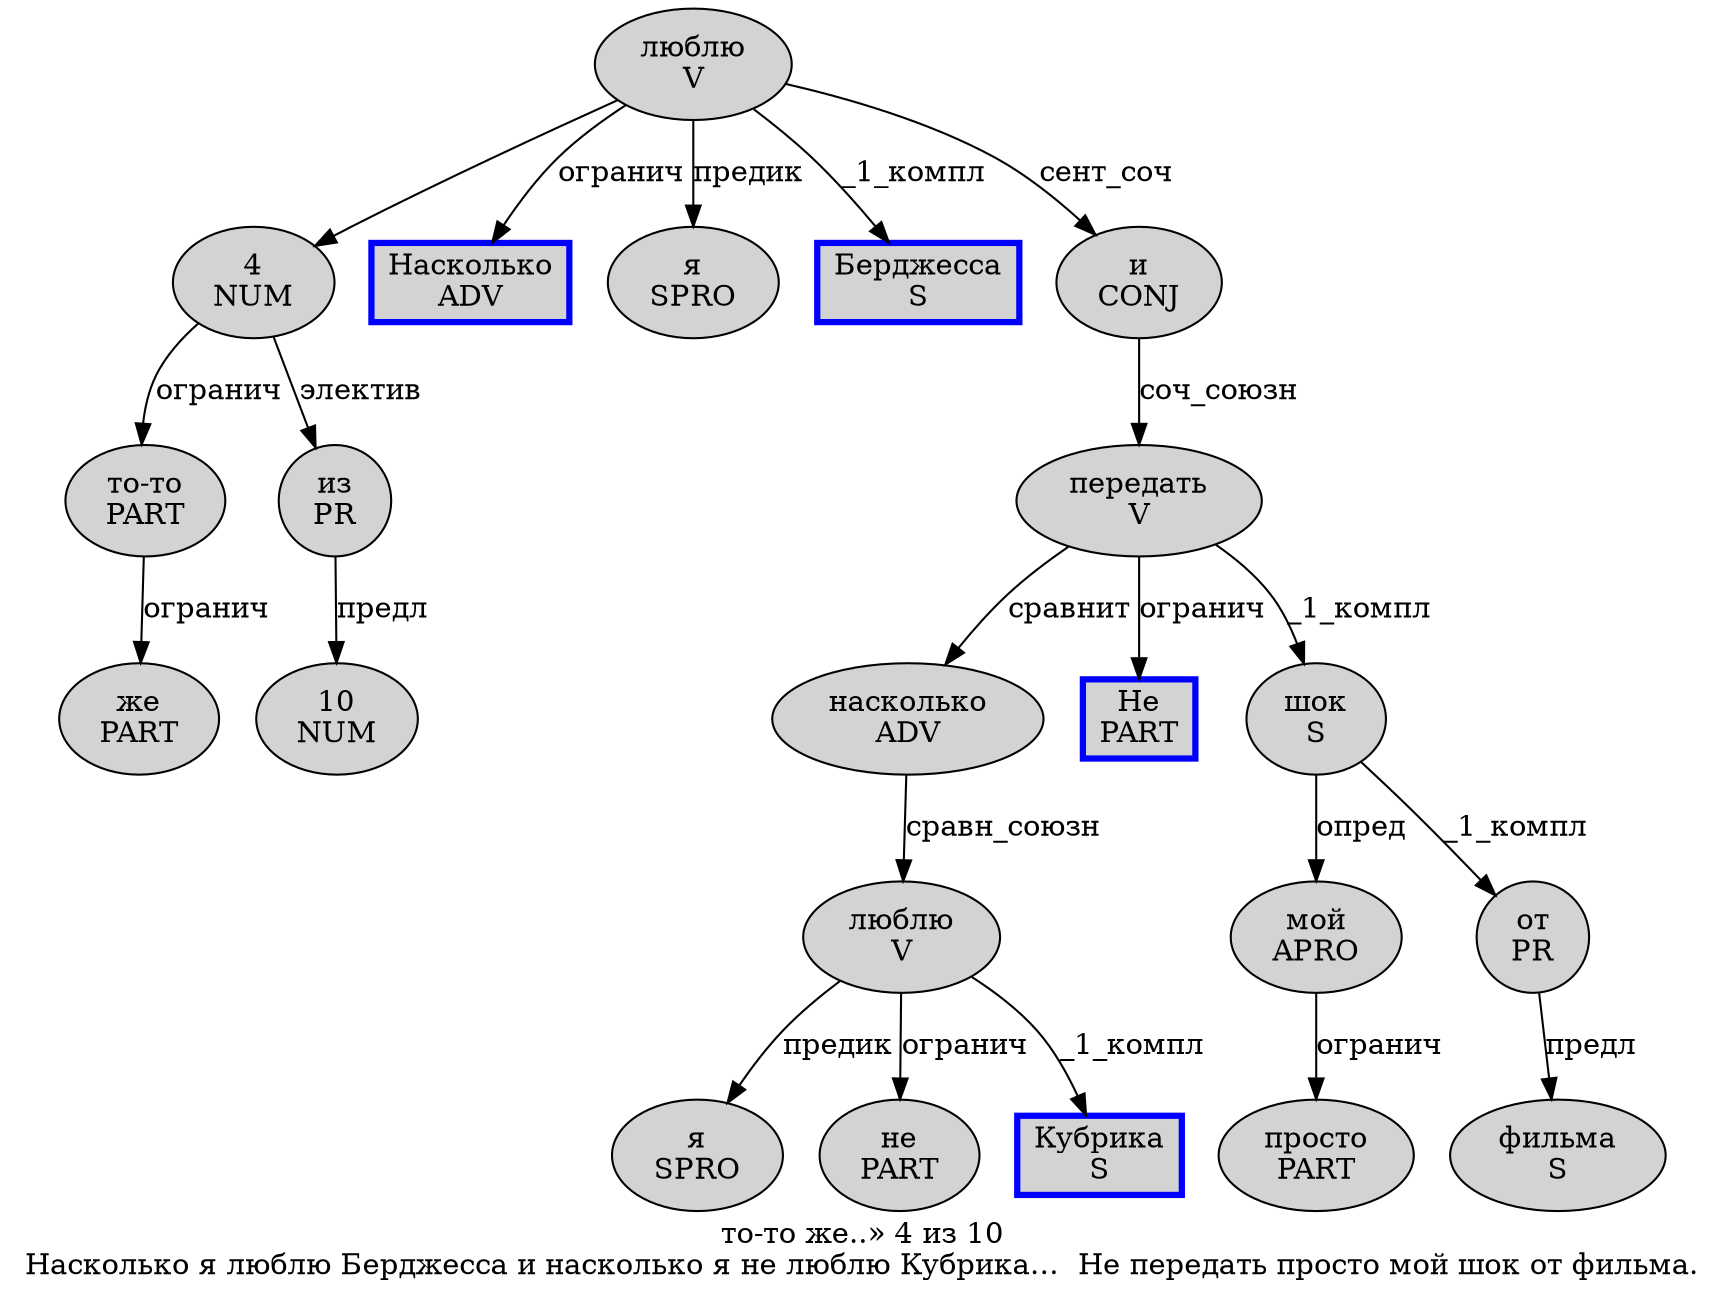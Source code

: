 digraph SENTENCE_3923 {
	graph [label="то-то же..» 4 из 10
Насколько я люблю Берджесса и насколько я не люблю Кубрика…  Не передать просто мой шок от фильма."]
	node [style=filled]
		0 [label="то-то
PART" color="" fillcolor=lightgray penwidth=1 shape=ellipse]
		1 [label="же
PART" color="" fillcolor=lightgray penwidth=1 shape=ellipse]
		4 [label="4
NUM" color="" fillcolor=lightgray penwidth=1 shape=ellipse]
		5 [label="из
PR" color="" fillcolor=lightgray penwidth=1 shape=ellipse]
		6 [label="10
NUM" color="" fillcolor=lightgray penwidth=1 shape=ellipse]
		7 [label="Насколько
ADV" color=blue fillcolor=lightgray penwidth=3 shape=box]
		8 [label="я
SPRO" color="" fillcolor=lightgray penwidth=1 shape=ellipse]
		9 [label="люблю
V" color="" fillcolor=lightgray penwidth=1 shape=ellipse]
		10 [label="Берджесса
S" color=blue fillcolor=lightgray penwidth=3 shape=box]
		11 [label="и
CONJ" color="" fillcolor=lightgray penwidth=1 shape=ellipse]
		12 [label="насколько
ADV" color="" fillcolor=lightgray penwidth=1 shape=ellipse]
		13 [label="я
SPRO" color="" fillcolor=lightgray penwidth=1 shape=ellipse]
		14 [label="не
PART" color="" fillcolor=lightgray penwidth=1 shape=ellipse]
		15 [label="люблю
V" color="" fillcolor=lightgray penwidth=1 shape=ellipse]
		16 [label="Кубрика
S" color=blue fillcolor=lightgray penwidth=3 shape=box]
		18 [label="Не
PART" color=blue fillcolor=lightgray penwidth=3 shape=box]
		19 [label="передать
V" color="" fillcolor=lightgray penwidth=1 shape=ellipse]
		20 [label="просто
PART" color="" fillcolor=lightgray penwidth=1 shape=ellipse]
		21 [label="мой
APRO" color="" fillcolor=lightgray penwidth=1 shape=ellipse]
		22 [label="шок
S" color="" fillcolor=lightgray penwidth=1 shape=ellipse]
		23 [label="от
PR" color="" fillcolor=lightgray penwidth=1 shape=ellipse]
		24 [label="фильма
S" color="" fillcolor=lightgray penwidth=1 shape=ellipse]
			5 -> 6 [label="предл"]
			4 -> 0 [label="огранич"]
			4 -> 5 [label="электив"]
			11 -> 19 [label="соч_союзн"]
			19 -> 12 [label="сравнит"]
			19 -> 18 [label="огранич"]
			19 -> 22 [label="_1_компл"]
			0 -> 1 [label="огранич"]
			12 -> 15 [label="сравн_союзн"]
			22 -> 21 [label="опред"]
			22 -> 23 [label="_1_компл"]
			21 -> 20 [label="огранич"]
			15 -> 13 [label="предик"]
			15 -> 14 [label="огранич"]
			15 -> 16 [label="_1_компл"]
			9 -> 4
			9 -> 7 [label="огранич"]
			9 -> 8 [label="предик"]
			9 -> 10 [label="_1_компл"]
			9 -> 11 [label="сент_соч"]
			23 -> 24 [label="предл"]
}